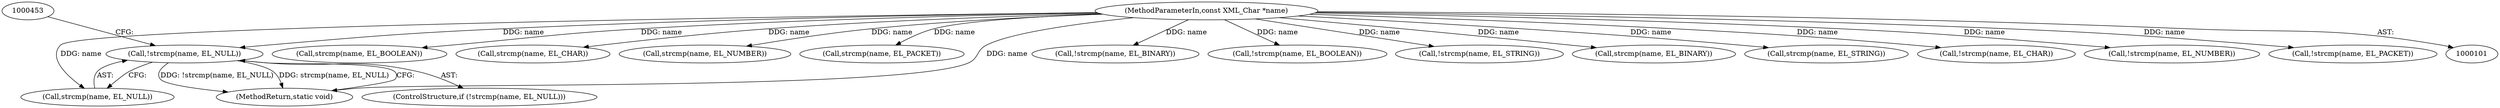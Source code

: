 digraph "0_php_2aae60461c2ff7b7fbcdd194c789ac841d0747d7@API" {
"1000446" [label="(Call,!strcmp(name, EL_NULL))"];
"1000103" [label="(MethodParameterIn,const XML_Char *name)"];
"1000445" [label="(ControlStructure,if (!strcmp(name, EL_NULL)))"];
"1000342" [label="(Call,strcmp(name, EL_BOOLEAN))"];
"1000237" [label="(Call,strcmp(name, EL_CHAR))"];
"1000301" [label="(Call,strcmp(name, EL_NUMBER))"];
"1000447" [label="(Call,strcmp(name, EL_NULL))"];
"1000115" [label="(Call,strcmp(name, EL_PACKET))"];
"1000459" [label="(MethodReturn,static void)"];
"1000189" [label="(Call,!strcmp(name, EL_BINARY))"];
"1000341" [label="(Call,!strcmp(name, EL_BOOLEAN))"];
"1000142" [label="(Call,!strcmp(name, EL_STRING))"];
"1000190" [label="(Call,strcmp(name, EL_BINARY))"];
"1000103" [label="(MethodParameterIn,const XML_Char *name)"];
"1000143" [label="(Call,strcmp(name, EL_STRING))"];
"1000236" [label="(Call,!strcmp(name, EL_CHAR))"];
"1000300" [label="(Call,!strcmp(name, EL_NUMBER))"];
"1000446" [label="(Call,!strcmp(name, EL_NULL))"];
"1000114" [label="(Call,!strcmp(name, EL_PACKET))"];
"1000446" -> "1000445"  [label="AST: "];
"1000446" -> "1000447"  [label="CFG: "];
"1000447" -> "1000446"  [label="AST: "];
"1000453" -> "1000446"  [label="CFG: "];
"1000459" -> "1000446"  [label="CFG: "];
"1000446" -> "1000459"  [label="DDG: !strcmp(name, EL_NULL)"];
"1000446" -> "1000459"  [label="DDG: strcmp(name, EL_NULL)"];
"1000103" -> "1000446"  [label="DDG: name"];
"1000103" -> "1000101"  [label="AST: "];
"1000103" -> "1000459"  [label="DDG: name"];
"1000103" -> "1000114"  [label="DDG: name"];
"1000103" -> "1000115"  [label="DDG: name"];
"1000103" -> "1000142"  [label="DDG: name"];
"1000103" -> "1000143"  [label="DDG: name"];
"1000103" -> "1000189"  [label="DDG: name"];
"1000103" -> "1000190"  [label="DDG: name"];
"1000103" -> "1000236"  [label="DDG: name"];
"1000103" -> "1000237"  [label="DDG: name"];
"1000103" -> "1000300"  [label="DDG: name"];
"1000103" -> "1000301"  [label="DDG: name"];
"1000103" -> "1000341"  [label="DDG: name"];
"1000103" -> "1000342"  [label="DDG: name"];
"1000103" -> "1000447"  [label="DDG: name"];
}
